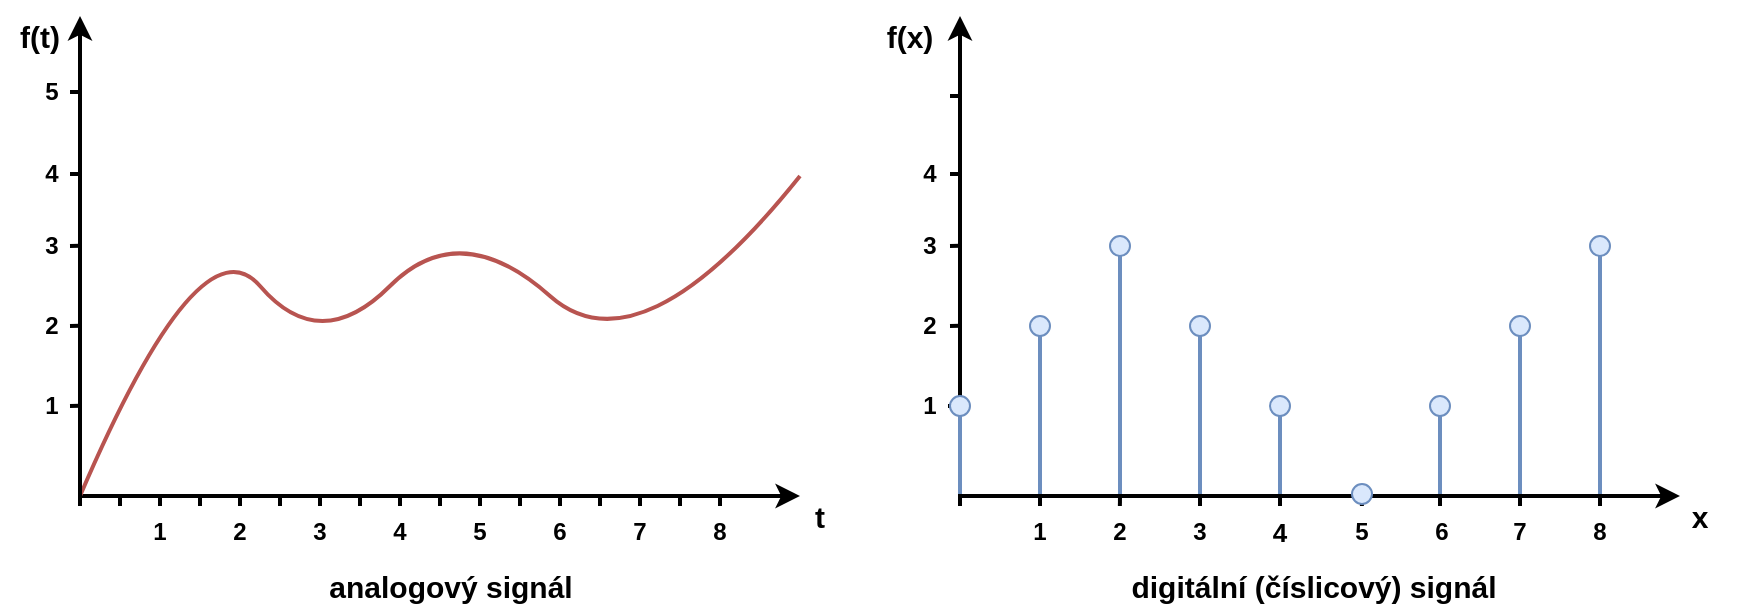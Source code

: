 <mxfile version="26.0.9">
  <diagram name="Page-1" id="dk0BLQ0vGCtDV3BGHtBp">
    <mxGraphModel dx="1103" dy="643" grid="0" gridSize="10" guides="1" tooltips="1" connect="1" arrows="1" fold="1" page="1" pageScale="1" pageWidth="1169" pageHeight="827" math="0" shadow="0">
      <root>
        <mxCell id="0" />
        <mxCell id="1" parent="0" />
        <mxCell id="KzrMxSu9E95NkVSmFdwG-59" value="" style="endArrow=none;html=1;rounded=0;strokeWidth=2;" edge="1" parent="1">
          <mxGeometry width="50" height="50" relative="1" as="geometry">
            <mxPoint x="514" y="475" as="sourcePoint" />
            <mxPoint x="520" y="474.92" as="targetPoint" />
          </mxGeometry>
        </mxCell>
        <mxCell id="KzrMxSu9E95NkVSmFdwG-36" value="" style="endArrow=none;html=1;rounded=0;strokeWidth=2;" edge="1" parent="1">
          <mxGeometry width="50" height="50" relative="1" as="geometry">
            <mxPoint x="520" y="525" as="sourcePoint" />
            <mxPoint x="520" y="514" as="targetPoint" />
          </mxGeometry>
        </mxCell>
        <mxCell id="KzrMxSu9E95NkVSmFdwG-35" value="" style="endArrow=none;html=1;rounded=0;strokeWidth=2;" edge="1" parent="1">
          <mxGeometry width="50" height="50" relative="1" as="geometry">
            <mxPoint x="560" y="525" as="sourcePoint" />
            <mxPoint x="560" y="520" as="targetPoint" />
          </mxGeometry>
        </mxCell>
        <mxCell id="KzrMxSu9E95NkVSmFdwG-34" value="" style="endArrow=none;html=1;rounded=0;strokeWidth=2;" edge="1" parent="1">
          <mxGeometry width="50" height="50" relative="1" as="geometry">
            <mxPoint x="599.94" y="525" as="sourcePoint" />
            <mxPoint x="600" y="520" as="targetPoint" />
          </mxGeometry>
        </mxCell>
        <mxCell id="KzrMxSu9E95NkVSmFdwG-33" value="" style="endArrow=none;html=1;rounded=0;strokeWidth=2;" edge="1" parent="1">
          <mxGeometry width="50" height="50" relative="1" as="geometry">
            <mxPoint x="640" y="525" as="sourcePoint" />
            <mxPoint x="640" y="520" as="targetPoint" />
          </mxGeometry>
        </mxCell>
        <mxCell id="KzrMxSu9E95NkVSmFdwG-32" value="" style="endArrow=none;html=1;rounded=0;strokeWidth=2;" edge="1" parent="1">
          <mxGeometry width="50" height="50" relative="1" as="geometry">
            <mxPoint x="680" y="525" as="sourcePoint" />
            <mxPoint x="680" y="520" as="targetPoint" />
          </mxGeometry>
        </mxCell>
        <mxCell id="KzrMxSu9E95NkVSmFdwG-31" value="" style="endArrow=none;html=1;rounded=0;strokeWidth=2;" edge="1" parent="1">
          <mxGeometry width="50" height="50" relative="1" as="geometry">
            <mxPoint x="720.94" y="525" as="sourcePoint" />
            <mxPoint x="720.94" y="514" as="targetPoint" />
          </mxGeometry>
        </mxCell>
        <mxCell id="KzrMxSu9E95NkVSmFdwG-30" value="" style="endArrow=none;html=1;rounded=0;strokeWidth=2;" edge="1" parent="1">
          <mxGeometry width="50" height="50" relative="1" as="geometry">
            <mxPoint x="840" y="525" as="sourcePoint" />
            <mxPoint x="840" y="520" as="targetPoint" />
          </mxGeometry>
        </mxCell>
        <mxCell id="KzrMxSu9E95NkVSmFdwG-28" value="" style="endArrow=none;html=1;rounded=0;strokeWidth=2;" edge="1" parent="1">
          <mxGeometry width="50" height="50" relative="1" as="geometry">
            <mxPoint x="800" y="525" as="sourcePoint" />
            <mxPoint x="800" y="520" as="targetPoint" />
          </mxGeometry>
        </mxCell>
        <mxCell id="KzrMxSu9E95NkVSmFdwG-27" value="" style="endArrow=none;html=1;rounded=0;strokeWidth=2;" edge="1" parent="1">
          <mxGeometry width="50" height="50" relative="1" as="geometry">
            <mxPoint x="760" y="525" as="sourcePoint" />
            <mxPoint x="760" y="520" as="targetPoint" />
          </mxGeometry>
        </mxCell>
        <mxCell id="e5i2rdITL7y43TCx04cZ-5" value="" style="endArrow=classic;html=1;rounded=0;strokeWidth=2;" parent="1" edge="1">
          <mxGeometry width="50" height="50" relative="1" as="geometry">
            <mxPoint x="80" y="520" as="sourcePoint" />
            <mxPoint x="440" y="520" as="targetPoint" />
          </mxGeometry>
        </mxCell>
        <mxCell id="e5i2rdITL7y43TCx04cZ-6" value="" style="endArrow=classic;html=1;rounded=0;strokeWidth=2;" parent="1" edge="1">
          <mxGeometry width="50" height="50" relative="1" as="geometry">
            <mxPoint x="80" y="520" as="sourcePoint" />
            <mxPoint x="80" y="280" as="targetPoint" />
          </mxGeometry>
        </mxCell>
        <mxCell id="e5i2rdITL7y43TCx04cZ-7" value="" style="curved=1;endArrow=none;html=1;rounded=0;fillColor=#f8cecc;strokeColor=#b85450;startFill=0;strokeWidth=2;" parent="1" edge="1">
          <mxGeometry width="50" height="50" relative="1" as="geometry">
            <mxPoint x="80" y="520" as="sourcePoint" />
            <mxPoint x="440" y="360" as="targetPoint" />
            <Array as="points">
              <mxPoint x="140" y="380" />
              <mxPoint x="200" y="450" />
              <mxPoint x="270" y="380" />
              <mxPoint x="360" y="460" />
            </Array>
          </mxGeometry>
        </mxCell>
        <mxCell id="e5i2rdITL7y43TCx04cZ-8" value="&lt;font style=&quot;font-size: 15px;&quot;&gt;&lt;b style=&quot;&quot;&gt;f(t)&lt;/b&gt;&lt;/font&gt;" style="text;html=1;align=center;verticalAlign=middle;whiteSpace=wrap;rounded=0;" parent="1" vertex="1">
          <mxGeometry x="40" y="280" width="40" height="20" as="geometry" />
        </mxCell>
        <mxCell id="e5i2rdITL7y43TCx04cZ-9" value="&lt;b style=&quot;&quot;&gt;&lt;font style=&quot;font-size: 15px;&quot;&gt;t&lt;/font&gt;&lt;/b&gt;" style="text;html=1;align=center;verticalAlign=middle;whiteSpace=wrap;rounded=0;" parent="1" vertex="1">
          <mxGeometry x="430" y="520" width="40" height="20" as="geometry" />
        </mxCell>
        <mxCell id="e5i2rdITL7y43TCx04cZ-10" value="" style="endArrow=classic;html=1;rounded=0;strokeWidth=2;" parent="1" edge="1">
          <mxGeometry width="50" height="50" relative="1" as="geometry">
            <mxPoint x="520" y="520" as="sourcePoint" />
            <mxPoint x="880" y="520" as="targetPoint" />
          </mxGeometry>
        </mxCell>
        <mxCell id="e5i2rdITL7y43TCx04cZ-11" value="" style="endArrow=classic;html=1;rounded=0;strokeWidth=2;" parent="1" source="e5i2rdITL7y43TCx04cZ-23" edge="1">
          <mxGeometry width="50" height="50" relative="1" as="geometry">
            <mxPoint x="520" y="520" as="sourcePoint" />
            <mxPoint x="520" y="280" as="targetPoint" />
          </mxGeometry>
        </mxCell>
        <mxCell id="e5i2rdITL7y43TCx04cZ-13" value="&lt;font style=&quot;font-size: 15px;&quot;&gt;&lt;b style=&quot;&quot;&gt;f(x)&lt;/b&gt;&lt;/font&gt;" style="text;html=1;align=center;verticalAlign=middle;whiteSpace=wrap;rounded=0;" parent="1" vertex="1">
          <mxGeometry x="475" y="280" width="40" height="20" as="geometry" />
        </mxCell>
        <mxCell id="e5i2rdITL7y43TCx04cZ-14" value="&lt;b style=&quot;&quot;&gt;&lt;font style=&quot;font-size: 15px;&quot;&gt;x&lt;/font&gt;&lt;/b&gt;" style="text;html=1;align=center;verticalAlign=middle;whiteSpace=wrap;rounded=0;" parent="1" vertex="1">
          <mxGeometry x="870" y="520" width="40" height="20" as="geometry" />
        </mxCell>
        <mxCell id="e5i2rdITL7y43TCx04cZ-15" value="" style="endArrow=none;html=1;rounded=0;fillColor=#dae8fc;strokeColor=#6c8ebf;strokeWidth=2;" parent="1" edge="1">
          <mxGeometry width="50" height="50" relative="1" as="geometry">
            <mxPoint x="560" y="519" as="sourcePoint" />
            <mxPoint x="560" y="440" as="targetPoint" />
          </mxGeometry>
        </mxCell>
        <mxCell id="e5i2rdITL7y43TCx04cZ-16" value="" style="endArrow=none;html=1;rounded=0;fillColor=#dae8fc;strokeColor=#6c8ebf;strokeWidth=2;" parent="1" edge="1">
          <mxGeometry width="50" height="50" relative="1" as="geometry">
            <mxPoint x="520" y="519" as="sourcePoint" />
            <mxPoint x="520" y="480" as="targetPoint" />
          </mxGeometry>
        </mxCell>
        <mxCell id="e5i2rdITL7y43TCx04cZ-17" value="" style="endArrow=none;html=1;rounded=0;fillColor=#dae8fc;strokeColor=#6c8ebf;strokeWidth=2;" parent="1" edge="1">
          <mxGeometry width="50" height="50" relative="1" as="geometry">
            <mxPoint x="600" y="519" as="sourcePoint" />
            <mxPoint x="600" y="400" as="targetPoint" />
          </mxGeometry>
        </mxCell>
        <mxCell id="e5i2rdITL7y43TCx04cZ-18" value="" style="endArrow=none;html=1;rounded=0;fillColor=#dae8fc;strokeColor=#6c8ebf;strokeWidth=2;" parent="1" edge="1">
          <mxGeometry width="50" height="50" relative="1" as="geometry">
            <mxPoint x="640" y="519" as="sourcePoint" />
            <mxPoint x="640" y="440" as="targetPoint" />
          </mxGeometry>
        </mxCell>
        <mxCell id="e5i2rdITL7y43TCx04cZ-19" value="" style="endArrow=none;html=1;rounded=0;fillColor=#dae8fc;strokeColor=#6c8ebf;strokeWidth=2;" parent="1" edge="1">
          <mxGeometry width="50" height="50" relative="1" as="geometry">
            <mxPoint x="680" y="519" as="sourcePoint" />
            <mxPoint x="680" y="480" as="targetPoint" />
          </mxGeometry>
        </mxCell>
        <mxCell id="e5i2rdITL7y43TCx04cZ-20" value="" style="endArrow=none;html=1;rounded=0;fillColor=#dae8fc;strokeColor=#6c8ebf;strokeWidth=2;" parent="1" edge="1">
          <mxGeometry width="50" height="50" relative="1" as="geometry">
            <mxPoint x="760" y="519" as="sourcePoint" />
            <mxPoint x="760" y="480" as="targetPoint" />
          </mxGeometry>
        </mxCell>
        <mxCell id="e5i2rdITL7y43TCx04cZ-21" value="" style="endArrow=none;html=1;rounded=0;fillColor=#dae8fc;strokeColor=#6c8ebf;strokeWidth=2;" parent="1" edge="1">
          <mxGeometry width="50" height="50" relative="1" as="geometry">
            <mxPoint x="800" y="519" as="sourcePoint" />
            <mxPoint x="800" y="440" as="targetPoint" />
          </mxGeometry>
        </mxCell>
        <mxCell id="e5i2rdITL7y43TCx04cZ-22" value="" style="endArrow=none;html=1;rounded=0;fillColor=#dae8fc;strokeColor=#6c8ebf;strokeWidth=2;" parent="1" edge="1">
          <mxGeometry width="50" height="50" relative="1" as="geometry">
            <mxPoint x="840" y="519" as="sourcePoint" />
            <mxPoint x="840" y="400" as="targetPoint" />
          </mxGeometry>
        </mxCell>
        <mxCell id="e5i2rdITL7y43TCx04cZ-23" value="" style="ellipse;whiteSpace=wrap;html=1;aspect=fixed;fillColor=#dae8fc;strokeColor=#6c8ebf;" parent="1" vertex="1">
          <mxGeometry x="515" y="470" width="10" height="10" as="geometry" />
        </mxCell>
        <mxCell id="e5i2rdITL7y43TCx04cZ-30" value="" style="ellipse;whiteSpace=wrap;html=1;aspect=fixed;fillColor=#dae8fc;strokeColor=#6c8ebf;" parent="1" vertex="1">
          <mxGeometry x="555" y="430" width="10" height="10" as="geometry" />
        </mxCell>
        <mxCell id="e5i2rdITL7y43TCx04cZ-31" value="" style="ellipse;whiteSpace=wrap;html=1;aspect=fixed;fillColor=#dae8fc;strokeColor=#6c8ebf;" parent="1" vertex="1">
          <mxGeometry x="595" y="390" width="10" height="10" as="geometry" />
        </mxCell>
        <mxCell id="e5i2rdITL7y43TCx04cZ-32" value="" style="ellipse;whiteSpace=wrap;html=1;aspect=fixed;fillColor=#dae8fc;strokeColor=#6c8ebf;" parent="1" vertex="1">
          <mxGeometry x="635" y="430" width="10" height="10" as="geometry" />
        </mxCell>
        <mxCell id="e5i2rdITL7y43TCx04cZ-33" value="" style="ellipse;whiteSpace=wrap;html=1;aspect=fixed;fillColor=#dae8fc;strokeColor=#6c8ebf;" parent="1" vertex="1">
          <mxGeometry x="675" y="470" width="10" height="10" as="geometry" />
        </mxCell>
        <mxCell id="e5i2rdITL7y43TCx04cZ-34" value="" style="ellipse;whiteSpace=wrap;html=1;aspect=fixed;fillColor=#dae8fc;strokeColor=#6c8ebf;" parent="1" vertex="1">
          <mxGeometry x="716" y="514" width="10" height="10" as="geometry" />
        </mxCell>
        <mxCell id="e5i2rdITL7y43TCx04cZ-35" value="" style="ellipse;whiteSpace=wrap;html=1;aspect=fixed;fillColor=#dae8fc;strokeColor=#6c8ebf;" parent="1" vertex="1">
          <mxGeometry x="755" y="470" width="10" height="10" as="geometry" />
        </mxCell>
        <mxCell id="e5i2rdITL7y43TCx04cZ-36" value="" style="ellipse;whiteSpace=wrap;html=1;aspect=fixed;fillColor=#dae8fc;strokeColor=#6c8ebf;" parent="1" vertex="1">
          <mxGeometry x="795" y="430" width="10" height="10" as="geometry" />
        </mxCell>
        <mxCell id="e5i2rdITL7y43TCx04cZ-37" value="" style="ellipse;whiteSpace=wrap;html=1;aspect=fixed;fillColor=#dae8fc;strokeColor=#6c8ebf;" parent="1" vertex="1">
          <mxGeometry x="835" y="390" width="10" height="10" as="geometry" />
        </mxCell>
        <mxCell id="KzrMxSu9E95NkVSmFdwG-37" value="" style="endArrow=none;html=1;rounded=0;strokeWidth=2;" edge="1" parent="1">
          <mxGeometry width="50" height="50" relative="1" as="geometry">
            <mxPoint x="400" y="525" as="sourcePoint" />
            <mxPoint x="400" y="520" as="targetPoint" />
          </mxGeometry>
        </mxCell>
        <mxCell id="KzrMxSu9E95NkVSmFdwG-38" value="" style="endArrow=none;html=1;rounded=0;strokeWidth=2;" edge="1" parent="1">
          <mxGeometry width="50" height="50" relative="1" as="geometry">
            <mxPoint x="380" y="525" as="sourcePoint" />
            <mxPoint x="380" y="520" as="targetPoint" />
          </mxGeometry>
        </mxCell>
        <mxCell id="KzrMxSu9E95NkVSmFdwG-39" value="" style="endArrow=none;html=1;rounded=0;strokeWidth=2;" edge="1" parent="1">
          <mxGeometry width="50" height="50" relative="1" as="geometry">
            <mxPoint x="360" y="525" as="sourcePoint" />
            <mxPoint x="360" y="520" as="targetPoint" />
          </mxGeometry>
        </mxCell>
        <mxCell id="KzrMxSu9E95NkVSmFdwG-40" value="" style="endArrow=none;html=1;rounded=0;strokeWidth=2;" edge="1" parent="1">
          <mxGeometry width="50" height="50" relative="1" as="geometry">
            <mxPoint x="340" y="525" as="sourcePoint" />
            <mxPoint x="340" y="520" as="targetPoint" />
          </mxGeometry>
        </mxCell>
        <mxCell id="KzrMxSu9E95NkVSmFdwG-41" value="" style="endArrow=none;html=1;rounded=0;strokeWidth=2;" edge="1" parent="1">
          <mxGeometry width="50" height="50" relative="1" as="geometry">
            <mxPoint x="320" y="525" as="sourcePoint" />
            <mxPoint x="320" y="520" as="targetPoint" />
          </mxGeometry>
        </mxCell>
        <mxCell id="KzrMxSu9E95NkVSmFdwG-42" value="" style="endArrow=none;html=1;rounded=0;strokeWidth=2;" edge="1" parent="1">
          <mxGeometry width="50" height="50" relative="1" as="geometry">
            <mxPoint x="300" y="525" as="sourcePoint" />
            <mxPoint x="300" y="520" as="targetPoint" />
          </mxGeometry>
        </mxCell>
        <mxCell id="KzrMxSu9E95NkVSmFdwG-43" value="" style="endArrow=none;html=1;rounded=0;strokeWidth=2;" edge="1" parent="1">
          <mxGeometry width="50" height="50" relative="1" as="geometry">
            <mxPoint x="280" y="525" as="sourcePoint" />
            <mxPoint x="280" y="520" as="targetPoint" />
          </mxGeometry>
        </mxCell>
        <mxCell id="KzrMxSu9E95NkVSmFdwG-44" value="" style="endArrow=none;html=1;rounded=0;strokeWidth=2;" edge="1" parent="1">
          <mxGeometry width="50" height="50" relative="1" as="geometry">
            <mxPoint x="260" y="525" as="sourcePoint" />
            <mxPoint x="260" y="520" as="targetPoint" />
          </mxGeometry>
        </mxCell>
        <mxCell id="KzrMxSu9E95NkVSmFdwG-45" value="" style="endArrow=none;html=1;rounded=0;strokeWidth=2;" edge="1" parent="1">
          <mxGeometry width="50" height="50" relative="1" as="geometry">
            <mxPoint x="240" y="525" as="sourcePoint" />
            <mxPoint x="240" y="520" as="targetPoint" />
          </mxGeometry>
        </mxCell>
        <mxCell id="KzrMxSu9E95NkVSmFdwG-46" value="" style="endArrow=none;html=1;rounded=0;strokeWidth=2;" edge="1" parent="1">
          <mxGeometry width="50" height="50" relative="1" as="geometry">
            <mxPoint x="220" y="525" as="sourcePoint" />
            <mxPoint x="220" y="520" as="targetPoint" />
          </mxGeometry>
        </mxCell>
        <mxCell id="KzrMxSu9E95NkVSmFdwG-47" value="" style="endArrow=none;html=1;rounded=0;strokeWidth=2;" edge="1" parent="1">
          <mxGeometry width="50" height="50" relative="1" as="geometry">
            <mxPoint x="200" y="525" as="sourcePoint" />
            <mxPoint x="200" y="520" as="targetPoint" />
          </mxGeometry>
        </mxCell>
        <mxCell id="KzrMxSu9E95NkVSmFdwG-48" value="" style="endArrow=none;html=1;rounded=0;strokeWidth=2;" edge="1" parent="1">
          <mxGeometry width="50" height="50" relative="1" as="geometry">
            <mxPoint x="180" y="525" as="sourcePoint" />
            <mxPoint x="180" y="520" as="targetPoint" />
          </mxGeometry>
        </mxCell>
        <mxCell id="KzrMxSu9E95NkVSmFdwG-49" value="" style="endArrow=none;html=1;rounded=0;strokeWidth=2;" edge="1" parent="1">
          <mxGeometry width="50" height="50" relative="1" as="geometry">
            <mxPoint x="160" y="525" as="sourcePoint" />
            <mxPoint x="160" y="520" as="targetPoint" />
          </mxGeometry>
        </mxCell>
        <mxCell id="KzrMxSu9E95NkVSmFdwG-50" value="" style="endArrow=none;html=1;rounded=0;strokeWidth=2;" edge="1" parent="1">
          <mxGeometry width="50" height="50" relative="1" as="geometry">
            <mxPoint x="140" y="525" as="sourcePoint" />
            <mxPoint x="140" y="520" as="targetPoint" />
          </mxGeometry>
        </mxCell>
        <mxCell id="KzrMxSu9E95NkVSmFdwG-51" value="" style="endArrow=none;html=1;rounded=0;strokeWidth=2;" edge="1" parent="1">
          <mxGeometry width="50" height="50" relative="1" as="geometry">
            <mxPoint x="120" y="525" as="sourcePoint" />
            <mxPoint x="120" y="520" as="targetPoint" />
          </mxGeometry>
        </mxCell>
        <mxCell id="KzrMxSu9E95NkVSmFdwG-52" value="" style="endArrow=none;html=1;rounded=0;strokeWidth=2;" edge="1" parent="1">
          <mxGeometry width="50" height="50" relative="1" as="geometry">
            <mxPoint x="100" y="525" as="sourcePoint" />
            <mxPoint x="100" y="519" as="targetPoint" />
          </mxGeometry>
        </mxCell>
        <mxCell id="KzrMxSu9E95NkVSmFdwG-53" value="" style="endArrow=none;html=1;rounded=0;strokeWidth=2;" edge="1" parent="1">
          <mxGeometry width="50" height="50" relative="1" as="geometry">
            <mxPoint x="80" y="525" as="sourcePoint" />
            <mxPoint x="80" y="514" as="targetPoint" />
          </mxGeometry>
        </mxCell>
        <mxCell id="KzrMxSu9E95NkVSmFdwG-54" value="" style="endArrow=none;html=1;rounded=0;strokeWidth=2;" edge="1" parent="1">
          <mxGeometry width="50" height="50" relative="1" as="geometry">
            <mxPoint x="75" y="475" as="sourcePoint" />
            <mxPoint x="80" y="474.91" as="targetPoint" />
          </mxGeometry>
        </mxCell>
        <mxCell id="KzrMxSu9E95NkVSmFdwG-55" value="" style="endArrow=none;html=1;rounded=0;strokeWidth=2;" edge="1" parent="1">
          <mxGeometry width="50" height="50" relative="1" as="geometry">
            <mxPoint x="75" y="435" as="sourcePoint" />
            <mxPoint x="80" y="434.91" as="targetPoint" />
          </mxGeometry>
        </mxCell>
        <mxCell id="KzrMxSu9E95NkVSmFdwG-56" value="" style="endArrow=none;html=1;rounded=0;strokeWidth=2;" edge="1" parent="1">
          <mxGeometry width="50" height="50" relative="1" as="geometry">
            <mxPoint x="75" y="395" as="sourcePoint" />
            <mxPoint x="80" y="394.91" as="targetPoint" />
          </mxGeometry>
        </mxCell>
        <mxCell id="KzrMxSu9E95NkVSmFdwG-57" value="" style="endArrow=none;html=1;rounded=0;strokeWidth=2;" edge="1" parent="1">
          <mxGeometry width="50" height="50" relative="1" as="geometry">
            <mxPoint x="75" y="359" as="sourcePoint" />
            <mxPoint x="80" y="359" as="targetPoint" />
          </mxGeometry>
        </mxCell>
        <mxCell id="KzrMxSu9E95NkVSmFdwG-58" value="" style="endArrow=none;html=1;rounded=0;strokeWidth=2;" edge="1" parent="1">
          <mxGeometry width="50" height="50" relative="1" as="geometry">
            <mxPoint x="75" y="318" as="sourcePoint" />
            <mxPoint x="80" y="318" as="targetPoint" />
          </mxGeometry>
        </mxCell>
        <mxCell id="KzrMxSu9E95NkVSmFdwG-60" value="" style="endArrow=none;html=1;rounded=0;strokeWidth=2;" edge="1" parent="1">
          <mxGeometry width="50" height="50" relative="1" as="geometry">
            <mxPoint x="515" y="395" as="sourcePoint" />
            <mxPoint x="520" y="394.92" as="targetPoint" />
            <Array as="points">
              <mxPoint x="520" y="394.92" />
            </Array>
          </mxGeometry>
        </mxCell>
        <mxCell id="KzrMxSu9E95NkVSmFdwG-61" value="" style="endArrow=none;html=1;rounded=0;strokeWidth=2;" edge="1" parent="1">
          <mxGeometry width="50" height="50" relative="1" as="geometry">
            <mxPoint x="515" y="435" as="sourcePoint" />
            <mxPoint x="520" y="434.92" as="targetPoint" />
          </mxGeometry>
        </mxCell>
        <mxCell id="KzrMxSu9E95NkVSmFdwG-65" value="" style="endArrow=none;html=1;rounded=0;strokeWidth=2;" edge="1" parent="1">
          <mxGeometry width="50" height="50" relative="1" as="geometry">
            <mxPoint x="515" y="359" as="sourcePoint" />
            <mxPoint x="520" y="359" as="targetPoint" />
            <Array as="points">
              <mxPoint x="520" y="359" />
            </Array>
          </mxGeometry>
        </mxCell>
        <mxCell id="KzrMxSu9E95NkVSmFdwG-67" value="" style="endArrow=none;html=1;rounded=0;strokeWidth=2;" edge="1" parent="1">
          <mxGeometry width="50" height="50" relative="1" as="geometry">
            <mxPoint x="515" y="320" as="sourcePoint" />
            <mxPoint x="520" y="320" as="targetPoint" />
            <Array as="points">
              <mxPoint x="520" y="320" />
            </Array>
          </mxGeometry>
        </mxCell>
        <mxCell id="KzrMxSu9E95NkVSmFdwG-68" value="&lt;font style=&quot;font-size: 15px;&quot;&gt;&lt;b style=&quot;&quot;&gt;analogový signál&lt;/b&gt;&lt;/font&gt;" style="text;html=1;align=center;verticalAlign=middle;whiteSpace=wrap;rounded=0;" vertex="1" parent="1">
          <mxGeometry x="186" y="555" width="159" height="20" as="geometry" />
        </mxCell>
        <mxCell id="KzrMxSu9E95NkVSmFdwG-69" value="&lt;font style=&quot;font-size: 15px;&quot;&gt;&lt;b style=&quot;&quot;&gt;digitální (číslicový) signál&lt;/b&gt;&lt;/font&gt;" style="text;html=1;align=center;verticalAlign=middle;whiteSpace=wrap;rounded=0;" vertex="1" parent="1">
          <mxGeometry x="585" y="555" width="224" height="20" as="geometry" />
        </mxCell>
        <mxCell id="KzrMxSu9E95NkVSmFdwG-71" value="&lt;font&gt;&lt;b style=&quot;&quot;&gt;1&lt;/b&gt;&lt;/font&gt;" style="text;html=1;align=center;verticalAlign=middle;whiteSpace=wrap;rounded=0;" vertex="1" parent="1">
          <mxGeometry x="485" y="465" width="40" height="20" as="geometry" />
        </mxCell>
        <mxCell id="KzrMxSu9E95NkVSmFdwG-72" value="&lt;font&gt;&lt;b style=&quot;&quot;&gt;2&lt;/b&gt;&lt;/font&gt;" style="text;html=1;align=center;verticalAlign=middle;whiteSpace=wrap;rounded=0;" vertex="1" parent="1">
          <mxGeometry x="485" y="425" width="40" height="20" as="geometry" />
        </mxCell>
        <mxCell id="KzrMxSu9E95NkVSmFdwG-73" value="&lt;font&gt;&lt;b style=&quot;&quot;&gt;3&lt;/b&gt;&lt;/font&gt;" style="text;html=1;align=center;verticalAlign=middle;whiteSpace=wrap;rounded=0;" vertex="1" parent="1">
          <mxGeometry x="485" y="385" width="40" height="20" as="geometry" />
        </mxCell>
        <mxCell id="KzrMxSu9E95NkVSmFdwG-74" value="&lt;font&gt;&lt;b style=&quot;&quot;&gt;4&lt;/b&gt;&lt;/font&gt;" style="text;html=1;align=center;verticalAlign=middle;whiteSpace=wrap;rounded=0;" vertex="1" parent="1">
          <mxGeometry x="485" y="349" width="40" height="20" as="geometry" />
        </mxCell>
        <mxCell id="KzrMxSu9E95NkVSmFdwG-75" value="&lt;font&gt;&lt;b style=&quot;&quot;&gt;1&lt;/b&gt;&lt;/font&gt;" style="text;html=1;align=center;verticalAlign=middle;whiteSpace=wrap;rounded=0;" vertex="1" parent="1">
          <mxGeometry x="540" y="528" width="40" height="20" as="geometry" />
        </mxCell>
        <mxCell id="KzrMxSu9E95NkVSmFdwG-76" value="&lt;font&gt;&lt;b style=&quot;&quot;&gt;2&lt;/b&gt;&lt;/font&gt;" style="text;html=1;align=center;verticalAlign=middle;whiteSpace=wrap;rounded=0;" vertex="1" parent="1">
          <mxGeometry x="580" y="528" width="40" height="20" as="geometry" />
        </mxCell>
        <mxCell id="KzrMxSu9E95NkVSmFdwG-77" value="&lt;font&gt;&lt;b style=&quot;&quot;&gt;3&lt;/b&gt;&lt;/font&gt;" style="text;html=1;align=center;verticalAlign=middle;whiteSpace=wrap;rounded=0;" vertex="1" parent="1">
          <mxGeometry x="620" y="528" width="40" height="20" as="geometry" />
        </mxCell>
        <mxCell id="KzrMxSu9E95NkVSmFdwG-78" value="&lt;font style=&quot;font-size: 13px;&quot;&gt;&lt;b style=&quot;&quot;&gt;4&lt;/b&gt;&lt;/font&gt;" style="text;html=1;align=center;verticalAlign=middle;whiteSpace=wrap;rounded=0;" vertex="1" parent="1">
          <mxGeometry x="660" y="528" width="40" height="20" as="geometry" />
        </mxCell>
        <mxCell id="KzrMxSu9E95NkVSmFdwG-79" value="&lt;font&gt;&lt;b style=&quot;&quot;&gt;5&lt;/b&gt;&lt;/font&gt;" style="text;html=1;align=center;verticalAlign=middle;whiteSpace=wrap;rounded=0;" vertex="1" parent="1">
          <mxGeometry x="701" y="528" width="40" height="20" as="geometry" />
        </mxCell>
        <mxCell id="KzrMxSu9E95NkVSmFdwG-80" value="&lt;font&gt;&lt;b style=&quot;&quot;&gt;6&lt;/b&gt;&lt;/font&gt;" style="text;html=1;align=center;verticalAlign=middle;whiteSpace=wrap;rounded=0;" vertex="1" parent="1">
          <mxGeometry x="741" y="528" width="40" height="20" as="geometry" />
        </mxCell>
        <mxCell id="KzrMxSu9E95NkVSmFdwG-81" value="&lt;font&gt;&lt;b style=&quot;&quot;&gt;7&lt;/b&gt;&lt;/font&gt;" style="text;html=1;align=center;verticalAlign=middle;whiteSpace=wrap;rounded=0;" vertex="1" parent="1">
          <mxGeometry x="780" y="528" width="40" height="20" as="geometry" />
        </mxCell>
        <mxCell id="KzrMxSu9E95NkVSmFdwG-82" value="&lt;font&gt;&lt;b style=&quot;&quot;&gt;8&lt;/b&gt;&lt;/font&gt;" style="text;html=1;align=center;verticalAlign=middle;whiteSpace=wrap;rounded=0;" vertex="1" parent="1">
          <mxGeometry x="820" y="528" width="40" height="20" as="geometry" />
        </mxCell>
        <mxCell id="KzrMxSu9E95NkVSmFdwG-83" value="&lt;font&gt;&lt;b style=&quot;&quot;&gt;1&lt;/b&gt;&lt;/font&gt;" style="text;html=1;align=center;verticalAlign=middle;whiteSpace=wrap;rounded=0;" vertex="1" parent="1">
          <mxGeometry x="100" y="528" width="40" height="20" as="geometry" />
        </mxCell>
        <mxCell id="KzrMxSu9E95NkVSmFdwG-84" value="&lt;font&gt;&lt;b style=&quot;&quot;&gt;2&lt;/b&gt;&lt;/font&gt;" style="text;html=1;align=center;verticalAlign=middle;whiteSpace=wrap;rounded=0;" vertex="1" parent="1">
          <mxGeometry x="140" y="528" width="40" height="20" as="geometry" />
        </mxCell>
        <mxCell id="KzrMxSu9E95NkVSmFdwG-85" value="&lt;font&gt;&lt;b style=&quot;&quot;&gt;3&lt;/b&gt;&lt;/font&gt;" style="text;html=1;align=center;verticalAlign=middle;whiteSpace=wrap;rounded=0;" vertex="1" parent="1">
          <mxGeometry x="180" y="528" width="40" height="20" as="geometry" />
        </mxCell>
        <mxCell id="KzrMxSu9E95NkVSmFdwG-86" value="&lt;font&gt;&lt;b style=&quot;&quot;&gt;4&lt;/b&gt;&lt;/font&gt;" style="text;html=1;align=center;verticalAlign=middle;whiteSpace=wrap;rounded=0;" vertex="1" parent="1">
          <mxGeometry x="220" y="528" width="40" height="20" as="geometry" />
        </mxCell>
        <mxCell id="KzrMxSu9E95NkVSmFdwG-87" value="&lt;font&gt;&lt;b style=&quot;&quot;&gt;5&lt;/b&gt;&lt;/font&gt;" style="text;html=1;align=center;verticalAlign=middle;whiteSpace=wrap;rounded=0;" vertex="1" parent="1">
          <mxGeometry x="260" y="528" width="40" height="20" as="geometry" />
        </mxCell>
        <mxCell id="KzrMxSu9E95NkVSmFdwG-88" value="&lt;font&gt;&lt;b style=&quot;&quot;&gt;6&lt;/b&gt;&lt;/font&gt;" style="text;html=1;align=center;verticalAlign=middle;whiteSpace=wrap;rounded=0;" vertex="1" parent="1">
          <mxGeometry x="300" y="528" width="40" height="20" as="geometry" />
        </mxCell>
        <mxCell id="KzrMxSu9E95NkVSmFdwG-89" value="&lt;font&gt;&lt;b style=&quot;&quot;&gt;7&lt;/b&gt;&lt;/font&gt;" style="text;html=1;align=center;verticalAlign=middle;whiteSpace=wrap;rounded=0;" vertex="1" parent="1">
          <mxGeometry x="340" y="528" width="40" height="20" as="geometry" />
        </mxCell>
        <mxCell id="KzrMxSu9E95NkVSmFdwG-90" value="&lt;font&gt;&lt;b style=&quot;&quot;&gt;8&lt;/b&gt;&lt;/font&gt;" style="text;html=1;align=center;verticalAlign=middle;whiteSpace=wrap;rounded=0;" vertex="1" parent="1">
          <mxGeometry x="380" y="528" width="40" height="20" as="geometry" />
        </mxCell>
        <mxCell id="KzrMxSu9E95NkVSmFdwG-91" value="&lt;font&gt;&lt;b style=&quot;&quot;&gt;1&lt;/b&gt;&lt;/font&gt;" style="text;html=1;align=center;verticalAlign=middle;whiteSpace=wrap;rounded=0;" vertex="1" parent="1">
          <mxGeometry x="46" y="465" width="40" height="20" as="geometry" />
        </mxCell>
        <mxCell id="KzrMxSu9E95NkVSmFdwG-92" value="&lt;font&gt;&lt;b style=&quot;&quot;&gt;2&lt;/b&gt;&lt;/font&gt;" style="text;html=1;align=center;verticalAlign=middle;whiteSpace=wrap;rounded=0;" vertex="1" parent="1">
          <mxGeometry x="46" y="425" width="40" height="20" as="geometry" />
        </mxCell>
        <mxCell id="KzrMxSu9E95NkVSmFdwG-93" value="&lt;font&gt;&lt;b style=&quot;&quot;&gt;3&lt;/b&gt;&lt;/font&gt;" style="text;html=1;align=center;verticalAlign=middle;whiteSpace=wrap;rounded=0;" vertex="1" parent="1">
          <mxGeometry x="46" y="385" width="40" height="20" as="geometry" />
        </mxCell>
        <mxCell id="KzrMxSu9E95NkVSmFdwG-94" value="&lt;font&gt;&lt;b style=&quot;&quot;&gt;4&lt;/b&gt;&lt;/font&gt;" style="text;html=1;align=center;verticalAlign=middle;whiteSpace=wrap;rounded=0;" vertex="1" parent="1">
          <mxGeometry x="46" y="349" width="40" height="20" as="geometry" />
        </mxCell>
        <mxCell id="KzrMxSu9E95NkVSmFdwG-95" value="&lt;font&gt;&lt;b style=&quot;&quot;&gt;5&lt;/b&gt;&lt;/font&gt;" style="text;html=1;align=center;verticalAlign=middle;whiteSpace=wrap;rounded=0;" vertex="1" parent="1">
          <mxGeometry x="46" y="308" width="40" height="20" as="geometry" />
        </mxCell>
      </root>
    </mxGraphModel>
  </diagram>
</mxfile>
